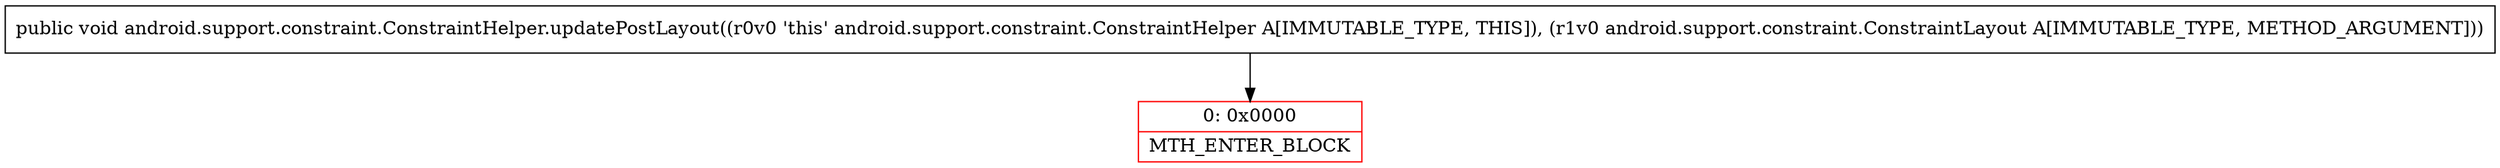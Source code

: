 digraph "CFG forandroid.support.constraint.ConstraintHelper.updatePostLayout(Landroid\/support\/constraint\/ConstraintLayout;)V" {
subgraph cluster_Region_63254334 {
label = "R(0)";
node [shape=record,color=blue];
}
Node_0 [shape=record,color=red,label="{0\:\ 0x0000|MTH_ENTER_BLOCK\l}"];
MethodNode[shape=record,label="{public void android.support.constraint.ConstraintHelper.updatePostLayout((r0v0 'this' android.support.constraint.ConstraintHelper A[IMMUTABLE_TYPE, THIS]), (r1v0 android.support.constraint.ConstraintLayout A[IMMUTABLE_TYPE, METHOD_ARGUMENT])) }"];
MethodNode -> Node_0;
}

